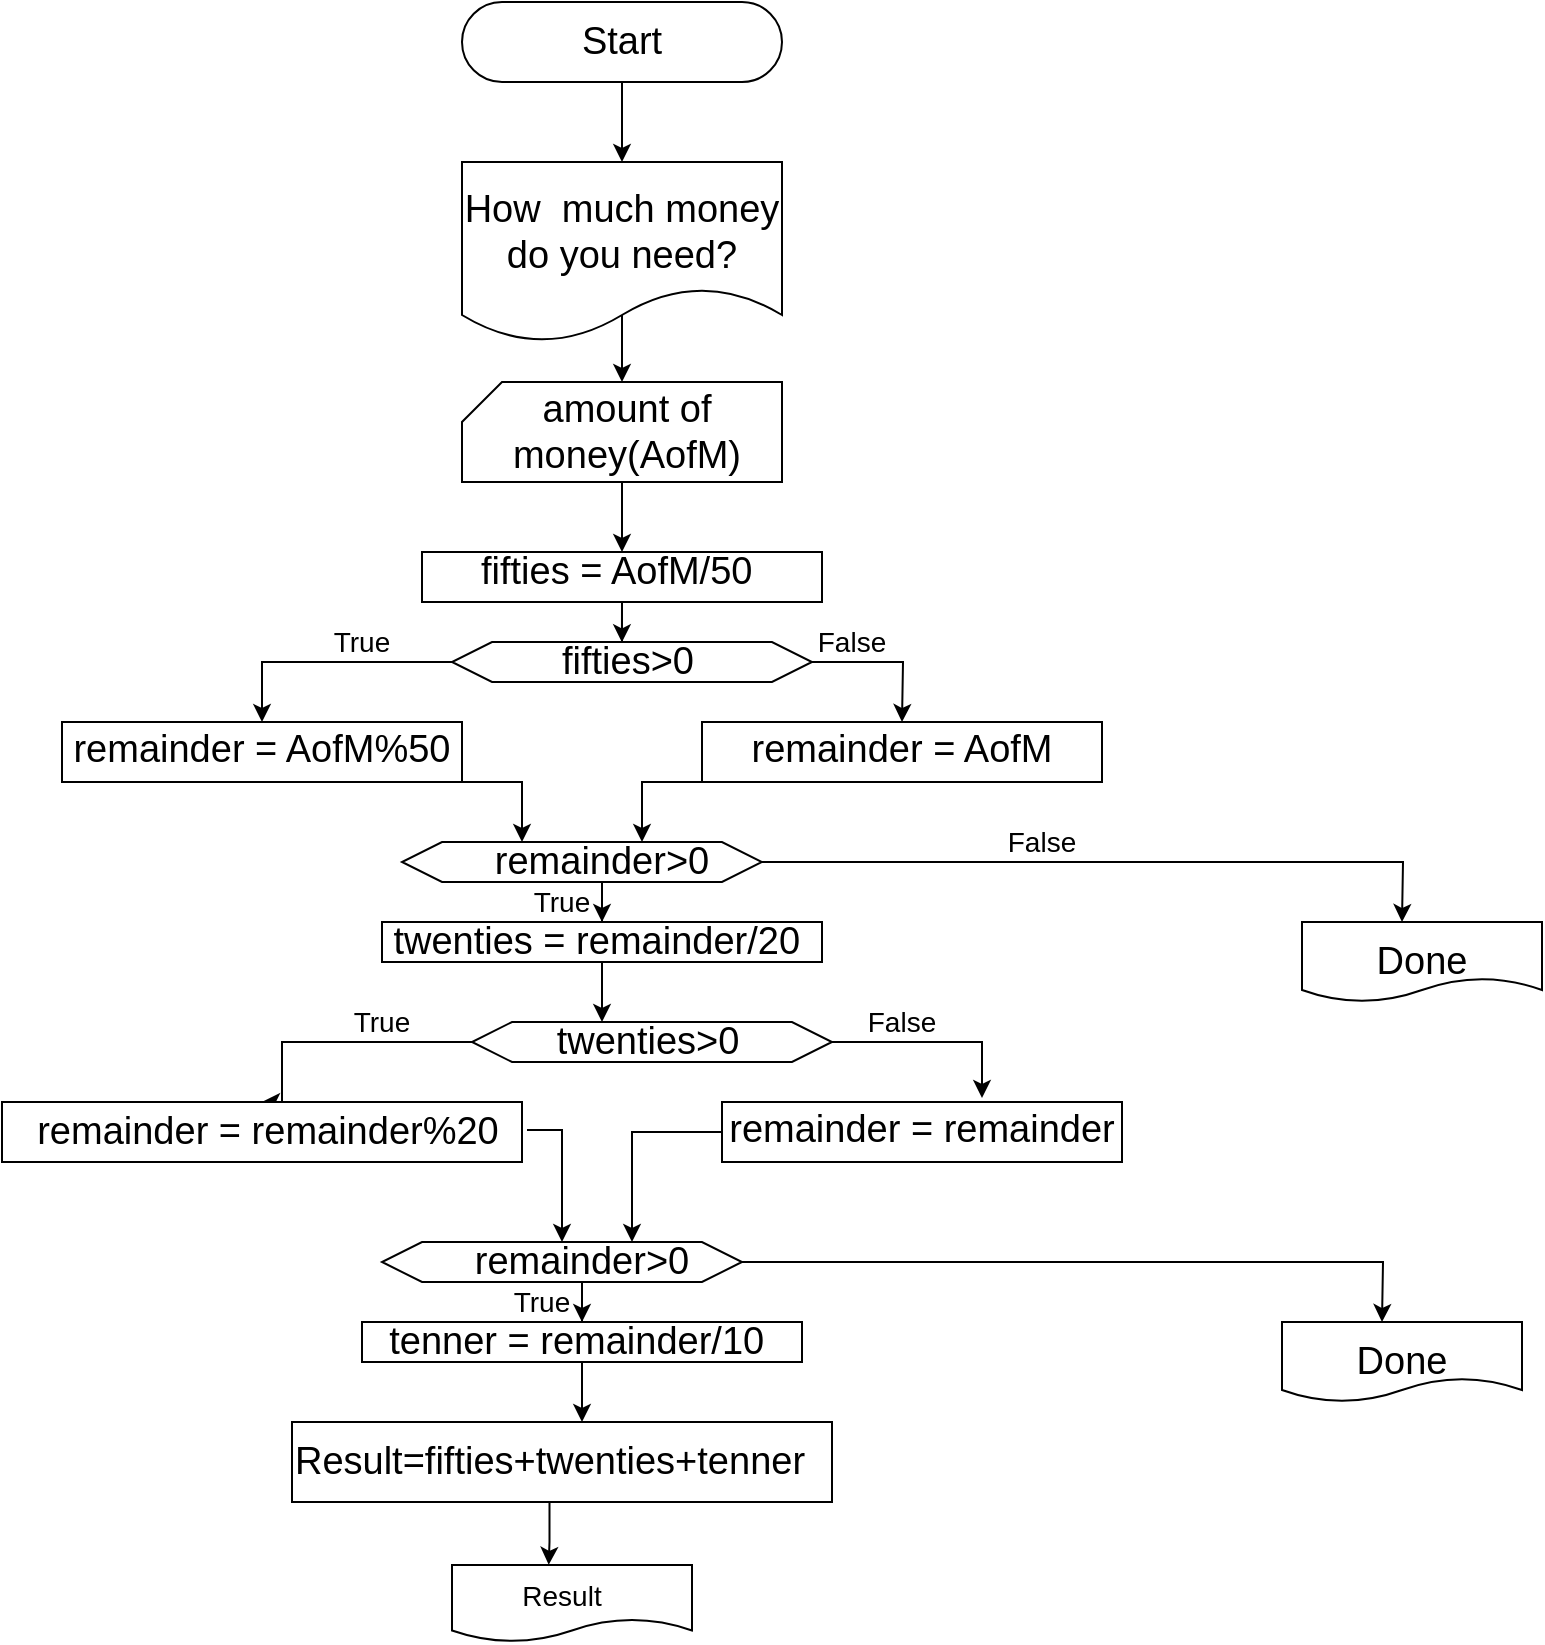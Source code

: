 <mxfile version="13.8.0" type="github" pages="2">
  <diagram id="3n1cl5rHoderGG0aRFmD" name="Page-1">
    <mxGraphModel dx="931" dy="534" grid="1" gridSize="10" guides="1" tooltips="1" connect="1" arrows="1" fold="1" page="1" pageScale="1" pageWidth="1169" pageHeight="827" math="0" shadow="0">
      <root>
        <mxCell id="0" />
        <mxCell id="1" parent="0" />
        <mxCell id="GznEIruQrM56_nPVLVCd-1" value="" style="rounded=1;whiteSpace=wrap;html=1;arcSize=50;" vertex="1" parent="1">
          <mxGeometry x="480" y="40" width="160" height="40" as="geometry" />
        </mxCell>
        <mxCell id="GznEIruQrM56_nPVLVCd-6" style="edgeStyle=orthogonalEdgeStyle;rounded=0;orthogonalLoop=1;jettySize=auto;html=1;fontSize=19;" edge="1" parent="1" source="GznEIruQrM56_nPVLVCd-5">
          <mxGeometry relative="1" as="geometry">
            <mxPoint x="560" y="120" as="targetPoint" />
          </mxGeometry>
        </mxCell>
        <mxCell id="GznEIruQrM56_nPVLVCd-5" value="Start" style="text;html=1;strokeColor=none;fillColor=none;align=center;verticalAlign=middle;whiteSpace=wrap;rounded=0;fontSize=19;" vertex="1" parent="1">
          <mxGeometry x="510" y="40" width="100" height="40" as="geometry" />
        </mxCell>
        <mxCell id="yUTPwyM3GQgovJCSgp2F-5" value="" style="edgeStyle=orthogonalEdgeStyle;rounded=0;orthogonalLoop=1;jettySize=auto;html=1;fontSize=19;exitX=0.487;exitY=0.848;exitDx=0;exitDy=0;exitPerimeter=0;" edge="1" parent="1" source="GznEIruQrM56_nPVLVCd-7">
          <mxGeometry relative="1" as="geometry">
            <mxPoint x="560" y="230" as="targetPoint" />
          </mxGeometry>
        </mxCell>
        <mxCell id="GznEIruQrM56_nPVLVCd-7" value="" style="shape=document;whiteSpace=wrap;html=1;boundedLbl=1;fontSize=19;" vertex="1" parent="1">
          <mxGeometry x="480" y="120" width="160" height="90" as="geometry" />
        </mxCell>
        <mxCell id="GznEIruQrM56_nPVLVCd-9" value="How&amp;nbsp; much money do you need?" style="text;html=1;strokeColor=none;fillColor=none;align=center;verticalAlign=middle;whiteSpace=wrap;rounded=0;fontSize=19;" vertex="1" parent="1">
          <mxGeometry x="480" y="130" width="160" height="50" as="geometry" />
        </mxCell>
        <mxCell id="yUTPwyM3GQgovJCSgp2F-4" style="edgeStyle=orthogonalEdgeStyle;rounded=0;orthogonalLoop=1;jettySize=auto;html=1;entryX=0.5;entryY=0;entryDx=0;entryDy=0;fontSize=19;" edge="1" parent="1" source="GznEIruQrM56_nPVLVCd-11" target="yUTPwyM3GQgovJCSgp2F-1">
          <mxGeometry relative="1" as="geometry" />
        </mxCell>
        <mxCell id="GznEIruQrM56_nPVLVCd-11" value="" style="shape=card;whiteSpace=wrap;html=1;fontSize=19;size=20;" vertex="1" parent="1">
          <mxGeometry x="480" y="230" width="160" height="50" as="geometry" />
        </mxCell>
        <mxCell id="GznEIruQrM56_nPVLVCd-12" value="amount of money(AofM)" style="text;html=1;strokeColor=none;fillColor=none;align=center;verticalAlign=middle;whiteSpace=wrap;rounded=0;fontSize=19;" vertex="1" parent="1">
          <mxGeometry x="470" y="245" width="185" height="20" as="geometry" />
        </mxCell>
        <mxCell id="yUTPwyM3GQgovJCSgp2F-20" value="" style="edgeStyle=orthogonalEdgeStyle;rounded=0;orthogonalLoop=1;jettySize=auto;html=1;fontSize=19;fontColor=#FFFFFF;entryX=0.472;entryY=0.007;entryDx=0;entryDy=0;entryPerimeter=0;" edge="1" parent="1" source="yUTPwyM3GQgovJCSgp2F-1" target="yUTPwyM3GQgovJCSgp2F-7">
          <mxGeometry relative="1" as="geometry" />
        </mxCell>
        <mxCell id="yUTPwyM3GQgovJCSgp2F-1" value="" style="rounded=0;whiteSpace=wrap;html=1;fontSize=19;" vertex="1" parent="1">
          <mxGeometry x="460" y="315" width="200" height="25" as="geometry" />
        </mxCell>
        <mxCell id="yUTPwyM3GQgovJCSgp2F-2" value="fifties = AofM/50&amp;nbsp;" style="text;html=1;strokeColor=none;fillColor=none;align=center;verticalAlign=middle;whiteSpace=wrap;rounded=0;fontSize=19;" vertex="1" parent="1">
          <mxGeometry x="460" y="315" width="200" height="20" as="geometry" />
        </mxCell>
        <mxCell id="yUTPwyM3GQgovJCSgp2F-10" style="edgeStyle=orthogonalEdgeStyle;rounded=0;orthogonalLoop=1;jettySize=auto;html=1;fontSize=19;" edge="1" parent="1" source="yUTPwyM3GQgovJCSgp2F-7">
          <mxGeometry relative="1" as="geometry">
            <mxPoint x="700" y="400" as="targetPoint" />
          </mxGeometry>
        </mxCell>
        <mxCell id="yUTPwyM3GQgovJCSgp2F-23" value="" style="edgeStyle=orthogonalEdgeStyle;rounded=0;orthogonalLoop=1;jettySize=auto;html=1;fontSize=11;fontColor=#FFFFFF;exitX=0;exitY=0.5;exitDx=0;exitDy=0;" edge="1" parent="1" source="yUTPwyM3GQgovJCSgp2F-7" target="yUTPwyM3GQgovJCSgp2F-14">
          <mxGeometry relative="1" as="geometry" />
        </mxCell>
        <mxCell id="yUTPwyM3GQgovJCSgp2F-7" value="" style="shape=hexagon;perimeter=hexagonPerimeter2;whiteSpace=wrap;html=1;fixedSize=1;fontSize=19;" vertex="1" parent="1">
          <mxGeometry x="475" y="360" width="180" height="20" as="geometry" />
        </mxCell>
        <mxCell id="yUTPwyM3GQgovJCSgp2F-8" value="fifties&amp;gt;0" style="text;html=1;strokeColor=none;fillColor=none;align=center;verticalAlign=middle;whiteSpace=wrap;rounded=0;fontSize=19;" vertex="1" parent="1">
          <mxGeometry x="512.5" y="360" width="100" height="20" as="geometry" />
        </mxCell>
        <mxCell id="yUTPwyM3GQgovJCSgp2F-11" value="False" style="text;html=1;strokeColor=none;fillColor=none;align=center;verticalAlign=middle;whiteSpace=wrap;rounded=0;fontSize=14;" vertex="1" parent="1">
          <mxGeometry x="655" y="350" width="40" height="20" as="geometry" />
        </mxCell>
        <mxCell id="yUTPwyM3GQgovJCSgp2F-14" value="" style="rounded=0;whiteSpace=wrap;html=1;fontSize=19;" vertex="1" parent="1">
          <mxGeometry x="280" y="400" width="200" height="30" as="geometry" />
        </mxCell>
        <mxCell id="yUTPwyM3GQgovJCSgp2F-31" style="edgeStyle=orthogonalEdgeStyle;rounded=0;orthogonalLoop=1;jettySize=auto;html=1;fontSize=14;fontColor=#FFFFFF;" edge="1" parent="1">
          <mxGeometry relative="1" as="geometry">
            <mxPoint x="380" y="430" as="sourcePoint" />
            <mxPoint x="510" y="460" as="targetPoint" />
            <Array as="points">
              <mxPoint x="510" y="430" />
            </Array>
          </mxGeometry>
        </mxCell>
        <mxCell id="yUTPwyM3GQgovJCSgp2F-15" value="remainder = AofM%50" style="text;html=1;strokeColor=none;fillColor=none;align=center;verticalAlign=middle;whiteSpace=wrap;rounded=0;fontSize=19;" vertex="1" parent="1">
          <mxGeometry x="280" y="404" width="200" height="20" as="geometry" />
        </mxCell>
        <mxCell id="yUTPwyM3GQgovJCSgp2F-22" style="edgeStyle=orthogonalEdgeStyle;rounded=0;orthogonalLoop=1;jettySize=auto;html=1;exitX=0.5;exitY=1;exitDx=0;exitDy=0;fontSize=11;fontColor=#FFFFFF;" edge="1" parent="1" source="yUTPwyM3GQgovJCSgp2F-14" target="yUTPwyM3GQgovJCSgp2F-14">
          <mxGeometry relative="1" as="geometry" />
        </mxCell>
        <mxCell id="yUTPwyM3GQgovJCSgp2F-24" value="True" style="text;html=1;strokeColor=none;fillColor=none;align=center;verticalAlign=middle;whiteSpace=wrap;rounded=0;fontSize=14;" vertex="1" parent="1">
          <mxGeometry x="410" y="350" width="40" height="20" as="geometry" />
        </mxCell>
        <mxCell id="yUTPwyM3GQgovJCSgp2F-32" value="" style="edgeStyle=orthogonalEdgeStyle;rounded=0;orthogonalLoop=1;jettySize=auto;html=1;fontSize=14;fontColor=#FFFFFF;" edge="1" parent="1" source="yUTPwyM3GQgovJCSgp2F-25">
          <mxGeometry relative="1" as="geometry">
            <mxPoint x="570" y="460" as="targetPoint" />
            <Array as="points">
              <mxPoint x="570" y="430" />
            </Array>
          </mxGeometry>
        </mxCell>
        <mxCell id="yUTPwyM3GQgovJCSgp2F-25" value="" style="rounded=0;whiteSpace=wrap;html=1;fontSize=19;" vertex="1" parent="1">
          <mxGeometry x="600" y="400" width="200" height="30" as="geometry" />
        </mxCell>
        <mxCell id="yUTPwyM3GQgovJCSgp2F-26" value="remainder = AofM" style="text;html=1;strokeColor=none;fillColor=none;align=center;verticalAlign=middle;whiteSpace=wrap;rounded=0;fontSize=19;" vertex="1" parent="1">
          <mxGeometry x="600" y="403.5" width="200" height="20" as="geometry" />
        </mxCell>
        <mxCell id="yUTPwyM3GQgovJCSgp2F-27" style="edgeStyle=orthogonalEdgeStyle;rounded=0;orthogonalLoop=1;jettySize=auto;html=1;exitX=0.5;exitY=1;exitDx=0;exitDy=0;fontSize=11;fontColor=#FFFFFF;" edge="1" parent="1" source="yUTPwyM3GQgovJCSgp2F-25" target="yUTPwyM3GQgovJCSgp2F-25">
          <mxGeometry relative="1" as="geometry" />
        </mxCell>
        <mxCell id="yUTPwyM3GQgovJCSgp2F-28" value="" style="rounded=0;whiteSpace=wrap;html=1;fontSize=19;flipV=0;" vertex="1" parent="1">
          <mxGeometry x="440" y="500" width="220" height="20" as="geometry" />
        </mxCell>
        <mxCell id="yUTPwyM3GQgovJCSgp2F-69" style="edgeStyle=orthogonalEdgeStyle;rounded=0;orthogonalLoop=1;jettySize=auto;html=1;fontSize=14;fontColor=#FFFFFF;entryX=0.275;entryY=0;entryDx=0;entryDy=0;entryPerimeter=0;" edge="1" parent="1" source="yUTPwyM3GQgovJCSgp2F-29" target="yUTPwyM3GQgovJCSgp2F-37">
          <mxGeometry relative="1" as="geometry">
            <mxPoint x="550" y="530" as="targetPoint" />
          </mxGeometry>
        </mxCell>
        <mxCell id="yUTPwyM3GQgovJCSgp2F-29" value="twenties = remainder/20&amp;nbsp;" style="text;html=1;strokeColor=none;fillColor=none;align=center;verticalAlign=middle;whiteSpace=wrap;rounded=0;fontSize=19;flipV=0;" vertex="1" parent="1">
          <mxGeometry x="440" y="500" width="220" height="20" as="geometry" />
        </mxCell>
        <mxCell id="yUTPwyM3GQgovJCSgp2F-64" value="" style="edgeStyle=orthogonalEdgeStyle;rounded=0;orthogonalLoop=1;jettySize=auto;html=1;fontSize=14;fontColor=#FFFFFF;entryX=0.5;entryY=0;entryDx=0;entryDy=0;flipV=0;" edge="1" parent="1" source="yUTPwyM3GQgovJCSgp2F-36" target="yUTPwyM3GQgovJCSgp2F-39">
          <mxGeometry relative="1" as="geometry">
            <mxPoint x="390" y="580" as="targetPoint" />
            <Array as="points">
              <mxPoint x="390" y="560" />
            </Array>
          </mxGeometry>
        </mxCell>
        <mxCell id="yUTPwyM3GQgovJCSgp2F-65" style="edgeStyle=orthogonalEdgeStyle;rounded=0;orthogonalLoop=1;jettySize=auto;html=1;fontSize=14;fontColor=#FFFFFF;flipV=0;" edge="1" parent="1" source="yUTPwyM3GQgovJCSgp2F-36">
          <mxGeometry relative="1" as="geometry">
            <mxPoint x="740" y="588" as="targetPoint" />
            <Array as="points">
              <mxPoint x="740" y="560" />
              <mxPoint x="740" y="588" />
            </Array>
          </mxGeometry>
        </mxCell>
        <mxCell id="yUTPwyM3GQgovJCSgp2F-36" value="" style="shape=hexagon;perimeter=hexagonPerimeter2;whiteSpace=wrap;html=1;fixedSize=1;fontSize=19;flipV=0;" vertex="1" parent="1">
          <mxGeometry x="485" y="550" width="180" height="20" as="geometry" />
        </mxCell>
        <mxCell id="yUTPwyM3GQgovJCSgp2F-37" value="twenties&amp;gt;0" style="text;html=1;strokeColor=none;fillColor=none;align=center;verticalAlign=middle;whiteSpace=wrap;rounded=0;fontSize=19;flipV=0;" vertex="1" parent="1">
          <mxGeometry x="522.5" y="550" width="100" height="20" as="geometry" />
        </mxCell>
        <mxCell id="yUTPwyM3GQgovJCSgp2F-38" value="False" style="text;html=1;strokeColor=none;fillColor=none;align=center;verticalAlign=middle;whiteSpace=wrap;rounded=0;fontSize=14;flipV=0;" vertex="1" parent="1">
          <mxGeometry x="680" y="540" width="40" height="20" as="geometry" />
        </mxCell>
        <mxCell id="yUTPwyM3GQgovJCSgp2F-39" value="" style="rounded=0;whiteSpace=wrap;html=1;fontSize=19;flipV=0;" vertex="1" parent="1">
          <mxGeometry x="250" y="590" width="260" height="30" as="geometry" />
        </mxCell>
        <mxCell id="2rKARIcXgkO_FA1IOBdD-23" style="edgeStyle=orthogonalEdgeStyle;rounded=0;orthogonalLoop=1;jettySize=auto;html=1;entryX=0.4;entryY=0;entryDx=0;entryDy=0;fontSize=14;fontColor=#FFFFFF;entryPerimeter=0;" edge="1" parent="1" source="yUTPwyM3GQgovJCSgp2F-40" target="2rKARIcXgkO_FA1IOBdD-19">
          <mxGeometry relative="1" as="geometry">
            <Array as="points">
              <mxPoint x="530" y="604" />
            </Array>
          </mxGeometry>
        </mxCell>
        <mxCell id="yUTPwyM3GQgovJCSgp2F-40" value="remainder = remainder%20" style="text;html=1;strokeColor=none;fillColor=none;align=center;verticalAlign=middle;whiteSpace=wrap;rounded=0;fontSize=19;flipV=0;" vertex="1" parent="1">
          <mxGeometry x="252.5" y="595" width="260" height="20" as="geometry" />
        </mxCell>
        <mxCell id="yUTPwyM3GQgovJCSgp2F-41" style="edgeStyle=orthogonalEdgeStyle;rounded=0;orthogonalLoop=1;jettySize=auto;html=1;exitX=0.5;exitY=1;exitDx=0;exitDy=0;fontSize=11;fontColor=#FFFFFF;flipV=0;" edge="1" parent="1" source="yUTPwyM3GQgovJCSgp2F-39" target="yUTPwyM3GQgovJCSgp2F-39">
          <mxGeometry relative="1" as="geometry" />
        </mxCell>
        <mxCell id="yUTPwyM3GQgovJCSgp2F-42" value="True" style="text;html=1;strokeColor=none;fillColor=none;align=center;verticalAlign=middle;whiteSpace=wrap;rounded=0;fontSize=14;flipV=0;" vertex="1" parent="1">
          <mxGeometry x="420" y="540" width="40" height="20" as="geometry" />
        </mxCell>
        <mxCell id="2rKARIcXgkO_FA1IOBdD-24" style="edgeStyle=orthogonalEdgeStyle;rounded=0;orthogonalLoop=1;jettySize=auto;html=1;entryX=0.75;entryY=0;entryDx=0;entryDy=0;fontSize=14;fontColor=#FFFFFF;" edge="1" parent="1" source="yUTPwyM3GQgovJCSgp2F-43" target="2rKARIcXgkO_FA1IOBdD-19">
          <mxGeometry relative="1" as="geometry" />
        </mxCell>
        <mxCell id="yUTPwyM3GQgovJCSgp2F-43" value="" style="rounded=0;whiteSpace=wrap;html=1;fontSize=19;flipV=0;" vertex="1" parent="1">
          <mxGeometry x="610" y="590" width="200" height="30" as="geometry" />
        </mxCell>
        <mxCell id="yUTPwyM3GQgovJCSgp2F-44" value="remainder = remainder" style="text;html=1;strokeColor=none;fillColor=none;align=center;verticalAlign=middle;whiteSpace=wrap;rounded=0;fontSize=19;flipV=0;" vertex="1" parent="1">
          <mxGeometry x="610" y="593.5" width="200" height="20" as="geometry" />
        </mxCell>
        <mxCell id="yUTPwyM3GQgovJCSgp2F-45" style="edgeStyle=orthogonalEdgeStyle;rounded=0;orthogonalLoop=1;jettySize=auto;html=1;exitX=0.5;exitY=1;exitDx=0;exitDy=0;fontSize=11;fontColor=#FFFFFF;flipV=0;" edge="1" parent="1" source="yUTPwyM3GQgovJCSgp2F-43" target="yUTPwyM3GQgovJCSgp2F-43">
          <mxGeometry relative="1" as="geometry" />
        </mxCell>
        <mxCell id="yUTPwyM3GQgovJCSgp2F-70" style="edgeStyle=orthogonalEdgeStyle;rounded=0;orthogonalLoop=1;jettySize=auto;html=1;fontSize=14;fontColor=#FFFFFF;" edge="1" parent="1" source="yUTPwyM3GQgovJCSgp2F-67">
          <mxGeometry relative="1" as="geometry">
            <mxPoint x="950" y="500" as="targetPoint" />
          </mxGeometry>
        </mxCell>
        <mxCell id="yUTPwyM3GQgovJCSgp2F-67" value="" style="shape=hexagon;perimeter=hexagonPerimeter2;whiteSpace=wrap;html=1;fixedSize=1;fontSize=19;flipV=0;" vertex="1" parent="1">
          <mxGeometry x="450" y="460" width="180" height="20" as="geometry" />
        </mxCell>
        <mxCell id="yUTPwyM3GQgovJCSgp2F-68" value="" style="edgeStyle=orthogonalEdgeStyle;rounded=0;orthogonalLoop=1;jettySize=auto;html=1;fontSize=14;fontColor=#FFFFFF;entryX=0.5;entryY=0;entryDx=0;entryDy=0;" edge="1" parent="1" source="yUTPwyM3GQgovJCSgp2F-66" target="yUTPwyM3GQgovJCSgp2F-29">
          <mxGeometry relative="1" as="geometry">
            <Array as="points" />
          </mxGeometry>
        </mxCell>
        <mxCell id="yUTPwyM3GQgovJCSgp2F-66" value="remainder&amp;gt;0" style="text;html=1;strokeColor=none;fillColor=none;align=center;verticalAlign=middle;whiteSpace=wrap;rounded=0;fontSize=19;flipV=0;" vertex="1" parent="1">
          <mxGeometry x="500" y="460" width="100" height="20" as="geometry" />
        </mxCell>
        <mxCell id="yUTPwyM3GQgovJCSgp2F-71" value="" style="shape=document;whiteSpace=wrap;html=1;boundedLbl=1;fontSize=14;fontColor=#FFFFFF;" vertex="1" parent="1">
          <mxGeometry x="900" y="500" width="120" height="40" as="geometry" />
        </mxCell>
        <mxCell id="yUTPwyM3GQgovJCSgp2F-74" value="Done" style="text;html=1;strokeColor=none;fillColor=none;align=center;verticalAlign=middle;whiteSpace=wrap;rounded=0;fontSize=19;" vertex="1" parent="1">
          <mxGeometry x="910" y="500" width="100" height="40" as="geometry" />
        </mxCell>
        <mxCell id="yUTPwyM3GQgovJCSgp2F-75" value="False" style="text;html=1;strokeColor=none;fillColor=none;align=center;verticalAlign=middle;whiteSpace=wrap;rounded=0;fontSize=14;" vertex="1" parent="1">
          <mxGeometry x="750" y="450" width="40" height="20" as="geometry" />
        </mxCell>
        <mxCell id="yUTPwyM3GQgovJCSgp2F-76" value="True" style="text;html=1;strokeColor=none;fillColor=none;align=center;verticalAlign=middle;whiteSpace=wrap;rounded=0;fontSize=14;" vertex="1" parent="1">
          <mxGeometry x="510" y="480" width="40" height="20" as="geometry" />
        </mxCell>
        <mxCell id="2rKARIcXgkO_FA1IOBdD-1" value="" style="rounded=0;whiteSpace=wrap;html=1;fontSize=19;flipV=0;" vertex="1" parent="1">
          <mxGeometry x="430" y="700" width="220" height="20" as="geometry" />
        </mxCell>
        <mxCell id="2rKARIcXgkO_FA1IOBdD-2" style="edgeStyle=orthogonalEdgeStyle;rounded=0;orthogonalLoop=1;jettySize=auto;html=1;fontSize=14;fontColor=#FFFFFF;entryX=0.275;entryY=0;entryDx=0;entryDy=0;entryPerimeter=0;" edge="1" parent="1" source="2rKARIcXgkO_FA1IOBdD-3">
          <mxGeometry relative="1" as="geometry">
            <mxPoint x="540" y="750" as="targetPoint" />
          </mxGeometry>
        </mxCell>
        <mxCell id="2rKARIcXgkO_FA1IOBdD-3" value="tenner = remainder/10&amp;nbsp;" style="text;html=1;strokeColor=none;fillColor=none;align=center;verticalAlign=middle;whiteSpace=wrap;rounded=0;fontSize=19;flipV=0;" vertex="1" parent="1">
          <mxGeometry x="430" y="700" width="220" height="20" as="geometry" />
        </mxCell>
        <mxCell id="2rKARIcXgkO_FA1IOBdD-16" style="edgeStyle=orthogonalEdgeStyle;rounded=0;orthogonalLoop=1;jettySize=auto;html=1;fontSize=14;fontColor=#FFFFFF;" edge="1" parent="1" source="2rKARIcXgkO_FA1IOBdD-17">
          <mxGeometry relative="1" as="geometry">
            <mxPoint x="940" y="700" as="targetPoint" />
          </mxGeometry>
        </mxCell>
        <mxCell id="2rKARIcXgkO_FA1IOBdD-17" value="" style="shape=hexagon;perimeter=hexagonPerimeter2;whiteSpace=wrap;html=1;fixedSize=1;fontSize=19;flipV=0;" vertex="1" parent="1">
          <mxGeometry x="440" y="660" width="180" height="20" as="geometry" />
        </mxCell>
        <mxCell id="2rKARIcXgkO_FA1IOBdD-18" value="" style="edgeStyle=orthogonalEdgeStyle;rounded=0;orthogonalLoop=1;jettySize=auto;html=1;fontSize=14;fontColor=#FFFFFF;entryX=0.5;entryY=0;entryDx=0;entryDy=0;" edge="1" parent="1" source="2rKARIcXgkO_FA1IOBdD-19" target="2rKARIcXgkO_FA1IOBdD-3">
          <mxGeometry relative="1" as="geometry">
            <Array as="points" />
          </mxGeometry>
        </mxCell>
        <mxCell id="2rKARIcXgkO_FA1IOBdD-19" value="remainder&amp;gt;0" style="text;html=1;strokeColor=none;fillColor=none;align=center;verticalAlign=middle;whiteSpace=wrap;rounded=0;fontSize=19;flipV=0;" vertex="1" parent="1">
          <mxGeometry x="490" y="660" width="100" height="20" as="geometry" />
        </mxCell>
        <mxCell id="2rKARIcXgkO_FA1IOBdD-20" value="" style="shape=document;whiteSpace=wrap;html=1;boundedLbl=1;fontSize=14;fontColor=#FFFFFF;" vertex="1" parent="1">
          <mxGeometry x="890" y="700" width="120" height="40" as="geometry" />
        </mxCell>
        <mxCell id="2rKARIcXgkO_FA1IOBdD-21" value="Done" style="text;html=1;strokeColor=none;fillColor=none;align=center;verticalAlign=middle;whiteSpace=wrap;rounded=0;fontSize=19;" vertex="1" parent="1">
          <mxGeometry x="900" y="700" width="100" height="40" as="geometry" />
        </mxCell>
        <mxCell id="2rKARIcXgkO_FA1IOBdD-22" value="True" style="text;html=1;strokeColor=none;fillColor=none;align=center;verticalAlign=middle;whiteSpace=wrap;rounded=0;fontSize=14;" vertex="1" parent="1">
          <mxGeometry x="500" y="680" width="40" height="20" as="geometry" />
        </mxCell>
        <mxCell id="2rKARIcXgkO_FA1IOBdD-28" value="" style="rounded=0;whiteSpace=wrap;html=1;fontSize=14;fontColor=#FFFFFF;" vertex="1" parent="1">
          <mxGeometry x="395" y="750" width="270" height="40" as="geometry" />
        </mxCell>
        <mxCell id="2rKARIcXgkO_FA1IOBdD-31" style="edgeStyle=orthogonalEdgeStyle;rounded=0;orthogonalLoop=1;jettySize=auto;html=1;entryX=0.403;entryY=-0.002;entryDx=0;entryDy=0;entryPerimeter=0;fontSize=14;fontColor=#FFFFFF;" edge="1" parent="1" source="2rKARIcXgkO_FA1IOBdD-27" target="2rKARIcXgkO_FA1IOBdD-29">
          <mxGeometry relative="1" as="geometry">
            <Array as="points">
              <mxPoint x="524" y="810" />
              <mxPoint x="523" y="810" />
            </Array>
          </mxGeometry>
        </mxCell>
        <mxCell id="2rKARIcXgkO_FA1IOBdD-27" value="Result=fifties+twenties+tenner" style="text;html=1;strokeColor=none;fillColor=none;align=center;verticalAlign=middle;whiteSpace=wrap;rounded=0;fontSize=19;" vertex="1" parent="1">
          <mxGeometry x="410" y="750" width="227.5" height="40" as="geometry" />
        </mxCell>
        <mxCell id="2rKARIcXgkO_FA1IOBdD-29" value="" style="shape=document;whiteSpace=wrap;html=1;boundedLbl=1;fontSize=14;fontColor=#FFFFFF;" vertex="1" parent="1">
          <mxGeometry x="475" y="821.5" width="120" height="38.5" as="geometry" />
        </mxCell>
        <mxCell id="2rKARIcXgkO_FA1IOBdD-32" value="Result" style="text;html=1;strokeColor=none;fillColor=none;align=center;verticalAlign=middle;whiteSpace=wrap;rounded=0;fontSize=14;" vertex="1" parent="1">
          <mxGeometry x="510" y="827" width="40" height="20" as="geometry" />
        </mxCell>
      </root>
    </mxGraphModel>
  </diagram>
  <diagram id="J4HCllh7At4fFfPxyHoF" name="Page-2">
    <mxGraphModel dx="1350" dy="774" grid="1" gridSize="10" guides="1" tooltips="1" connect="1" arrows="1" fold="1" page="1" pageScale="1" pageWidth="1169" pageHeight="827" math="0" shadow="0">
      <root>
        <mxCell id="nqOqcgMR6UUd7m3CutsH-0" />
        <mxCell id="nqOqcgMR6UUd7m3CutsH-1" parent="nqOqcgMR6UUd7m3CutsH-0" />
      </root>
    </mxGraphModel>
  </diagram>
</mxfile>

